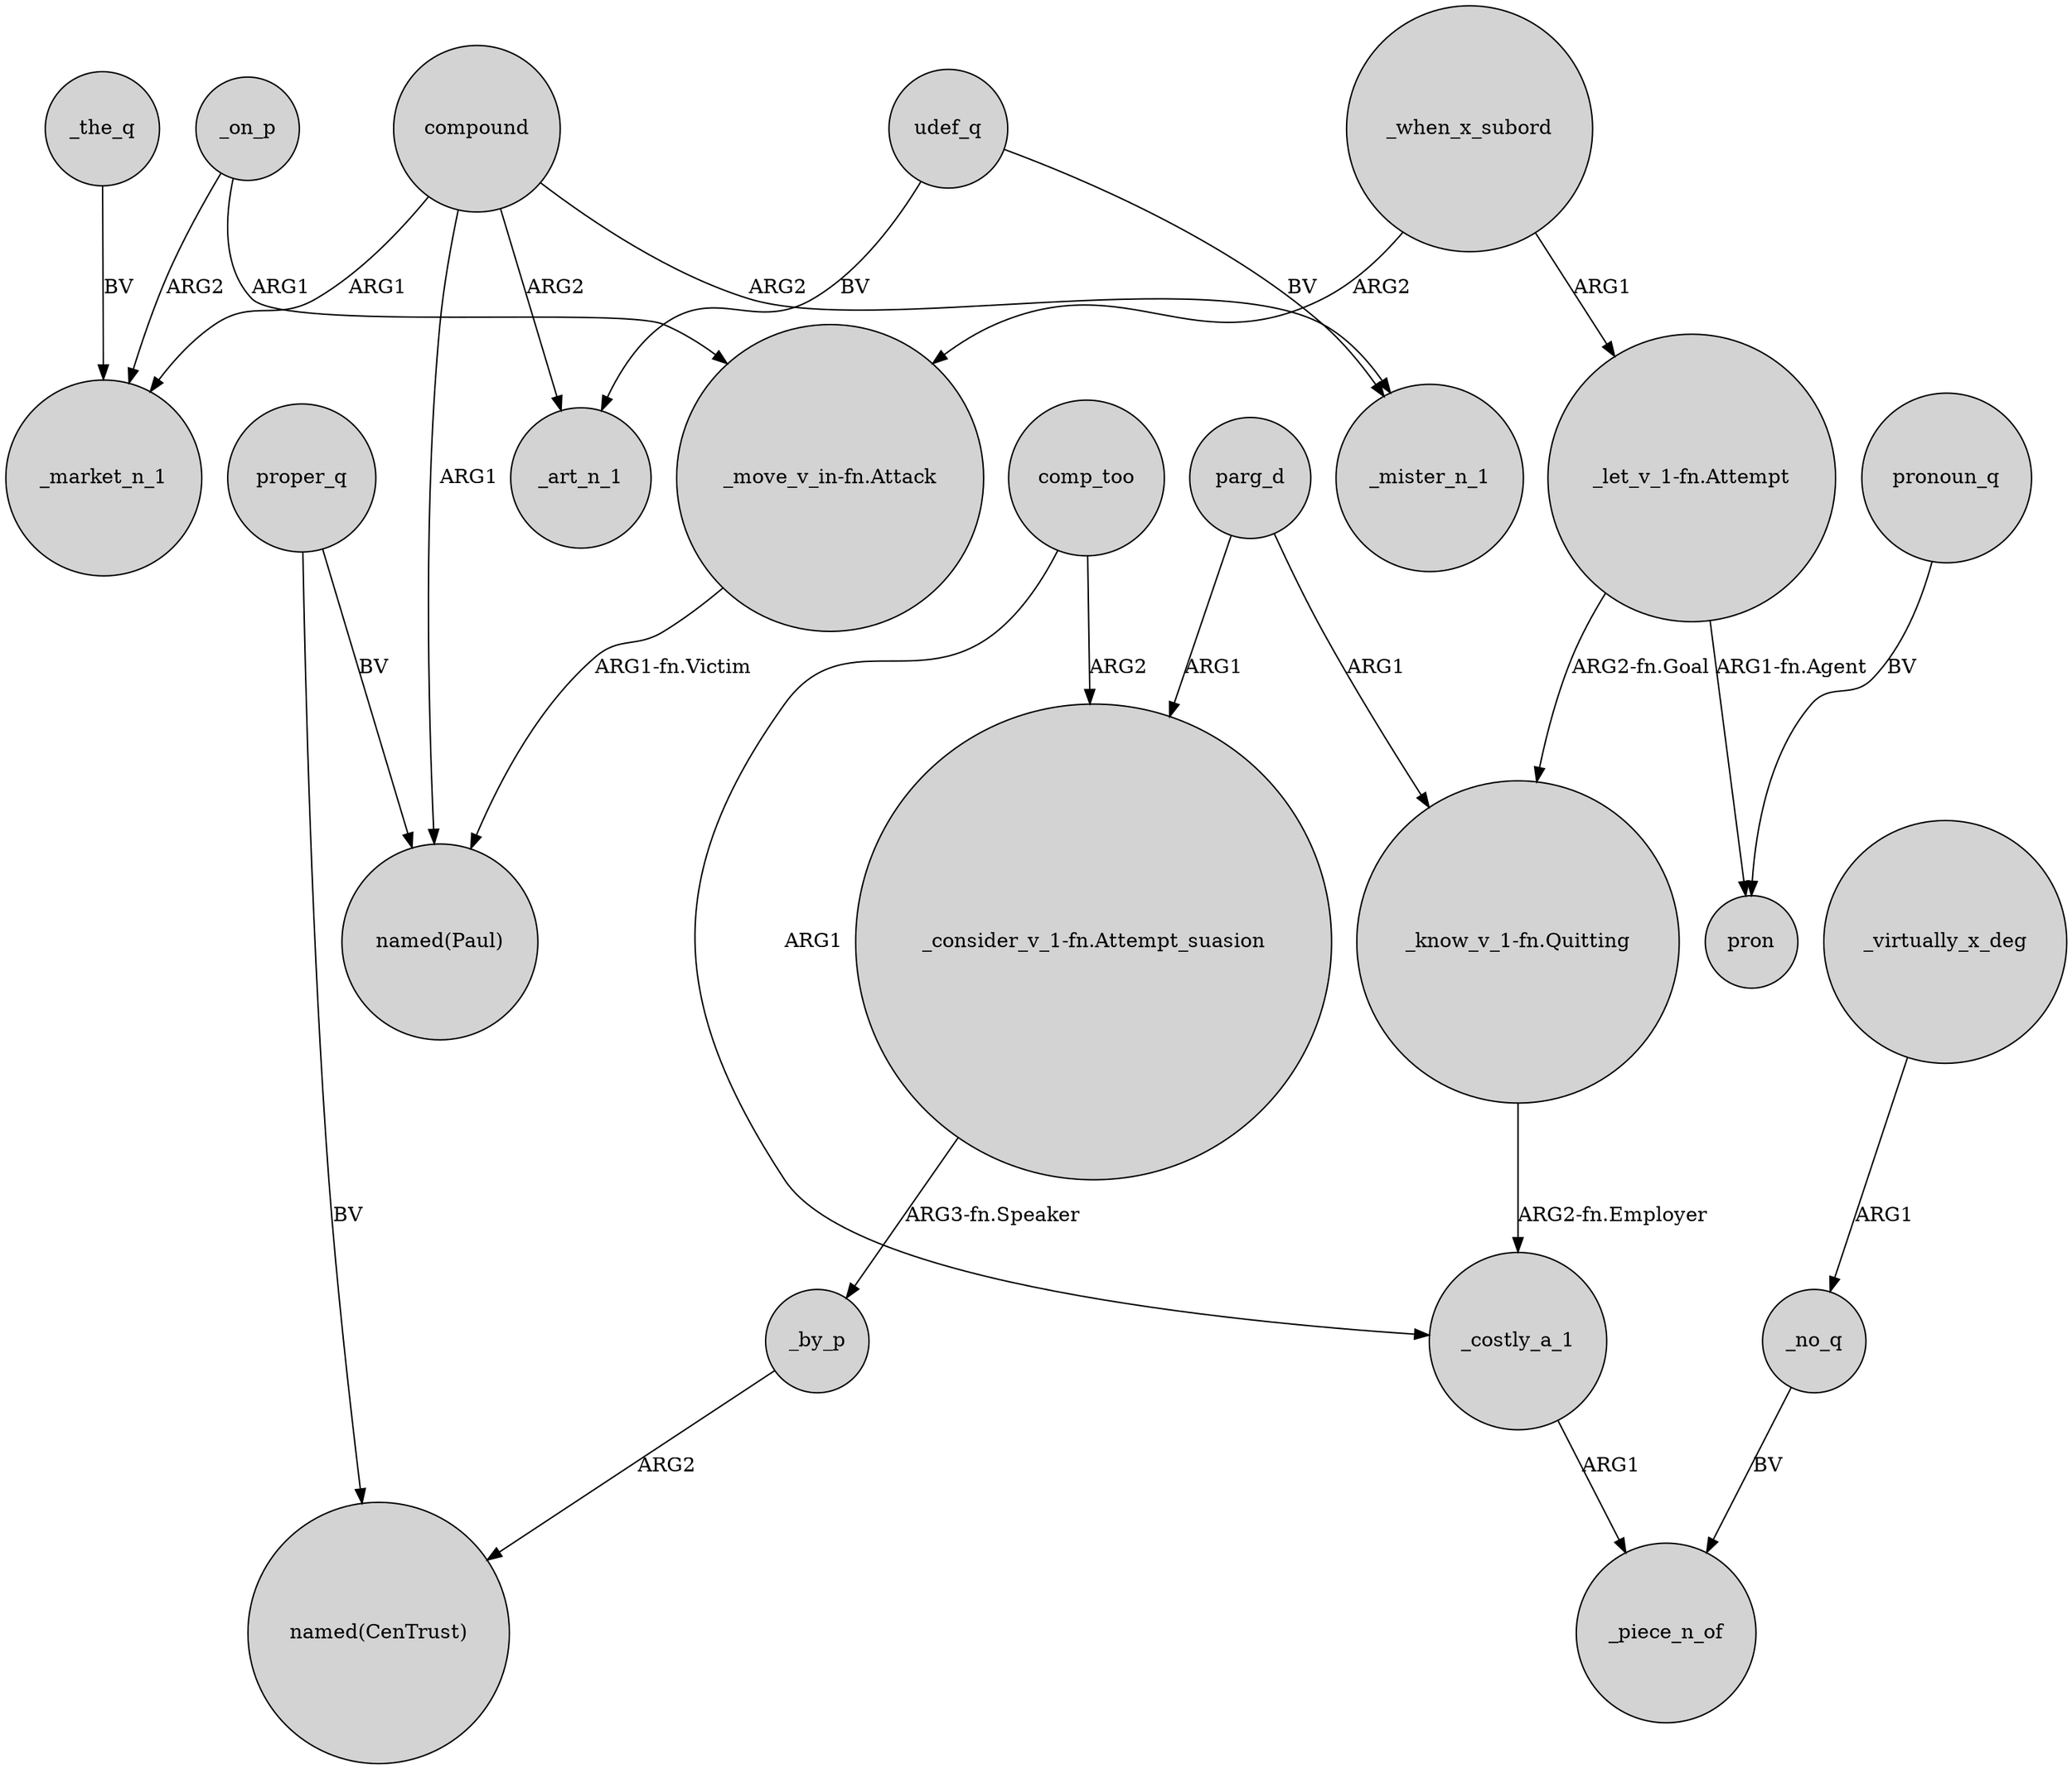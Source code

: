 digraph {
	node [shape=circle style=filled]
	_on_p -> "_move_v_in-fn.Attack" [label=ARG1]
	compound -> _mister_n_1 [label=ARG2]
	comp_too -> _costly_a_1 [label=ARG1]
	parg_d -> "_consider_v_1-fn.Attempt_suasion" [label=ARG1]
	_on_p -> _market_n_1 [label=ARG2]
	"_move_v_in-fn.Attack" -> "named(Paul)" [label="ARG1-fn.Victim"]
	udef_q -> _mister_n_1 [label=BV]
	_the_q -> _market_n_1 [label=BV]
	"_let_v_1-fn.Attempt" -> pron [label="ARG1-fn.Agent"]
	proper_q -> "named(CenTrust)" [label=BV]
	pronoun_q -> pron [label=BV]
	"_let_v_1-fn.Attempt" -> "_know_v_1-fn.Quitting" [label="ARG2-fn.Goal"]
	_virtually_x_deg -> _no_q [label=ARG1]
	compound -> "named(Paul)" [label=ARG1]
	comp_too -> "_consider_v_1-fn.Attempt_suasion" [label=ARG2]
	proper_q -> "named(Paul)" [label=BV]
	parg_d -> "_know_v_1-fn.Quitting" [label=ARG1]
	_when_x_subord -> "_let_v_1-fn.Attempt" [label=ARG1]
	"_consider_v_1-fn.Attempt_suasion" -> _by_p [label="ARG3-fn.Speaker"]
	_costly_a_1 -> _piece_n_of [label=ARG1]
	udef_q -> _art_n_1 [label=BV]
	compound -> _art_n_1 [label=ARG2]
	_when_x_subord -> "_move_v_in-fn.Attack" [label=ARG2]
	compound -> _market_n_1 [label=ARG1]
	"_know_v_1-fn.Quitting" -> _costly_a_1 [label="ARG2-fn.Employer"]
	_by_p -> "named(CenTrust)" [label=ARG2]
	_no_q -> _piece_n_of [label=BV]
}
